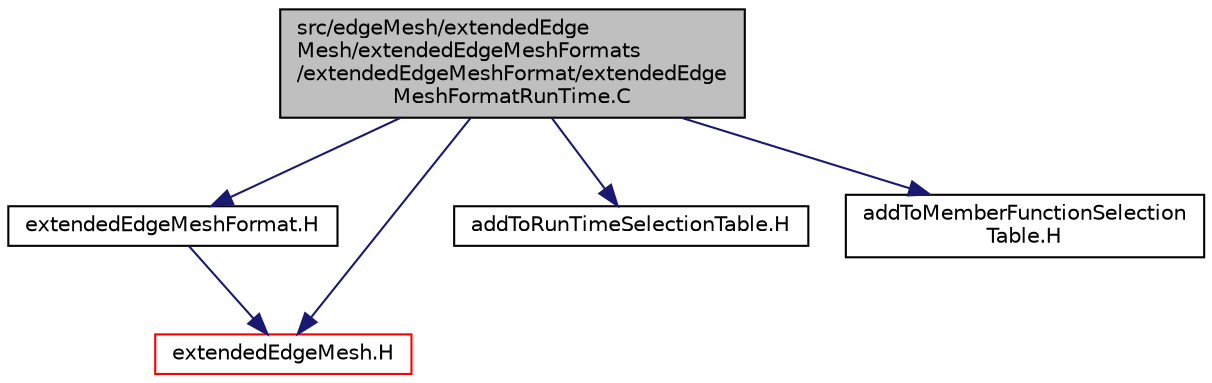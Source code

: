 digraph "src/edgeMesh/extendedEdgeMesh/extendedEdgeMeshFormats/extendedEdgeMeshFormat/extendedEdgeMeshFormatRunTime.C"
{
  bgcolor="transparent";
  edge [fontname="Helvetica",fontsize="10",labelfontname="Helvetica",labelfontsize="10"];
  node [fontname="Helvetica",fontsize="10",shape=record];
  Node0 [label="src/edgeMesh/extendedEdge\lMesh/extendedEdgeMeshFormats\l/extendedEdgeMeshFormat/extendedEdge\lMeshFormatRunTime.C",height=0.2,width=0.4,color="black", fillcolor="grey75", style="filled", fontcolor="black"];
  Node0 -> Node1 [color="midnightblue",fontsize="10",style="solid",fontname="Helvetica"];
  Node1 [label="extendedEdgeMeshFormat.H",height=0.2,width=0.4,color="black",URL="$a01004.html"];
  Node1 -> Node2 [color="midnightblue",fontsize="10",style="solid",fontname="Helvetica"];
  Node2 [label="extendedEdgeMesh.H",height=0.2,width=0.4,color="red",URL="$a00998.html"];
  Node0 -> Node2 [color="midnightblue",fontsize="10",style="solid",fontname="Helvetica"];
  Node0 -> Node189 [color="midnightblue",fontsize="10",style="solid",fontname="Helvetica"];
  Node189 [label="addToRunTimeSelectionTable.H",height=0.2,width=0.4,color="black",URL="$a09989.html",tooltip="Macros for easy insertion into run-time selection tables. "];
  Node0 -> Node190 [color="midnightblue",fontsize="10",style="solid",fontname="Helvetica"];
  Node190 [label="addToMemberFunctionSelection\lTable.H",height=0.2,width=0.4,color="black",URL="$a09995.html",tooltip="Macros for easy insertion into member function selection tables. "];
}
